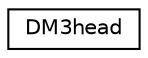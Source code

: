 digraph "Graphical Class Hierarchy"
{
  edge [fontname="Helvetica",fontsize="10",labelfontname="Helvetica",labelfontsize="10"];
  node [fontname="Helvetica",fontsize="10",shape=record];
  rankdir="LR";
  Node0 [label="DM3head",height=0.2,width=0.4,color="black", fillcolor="white", style="filled",URL="$structDM3head.html"];
}
